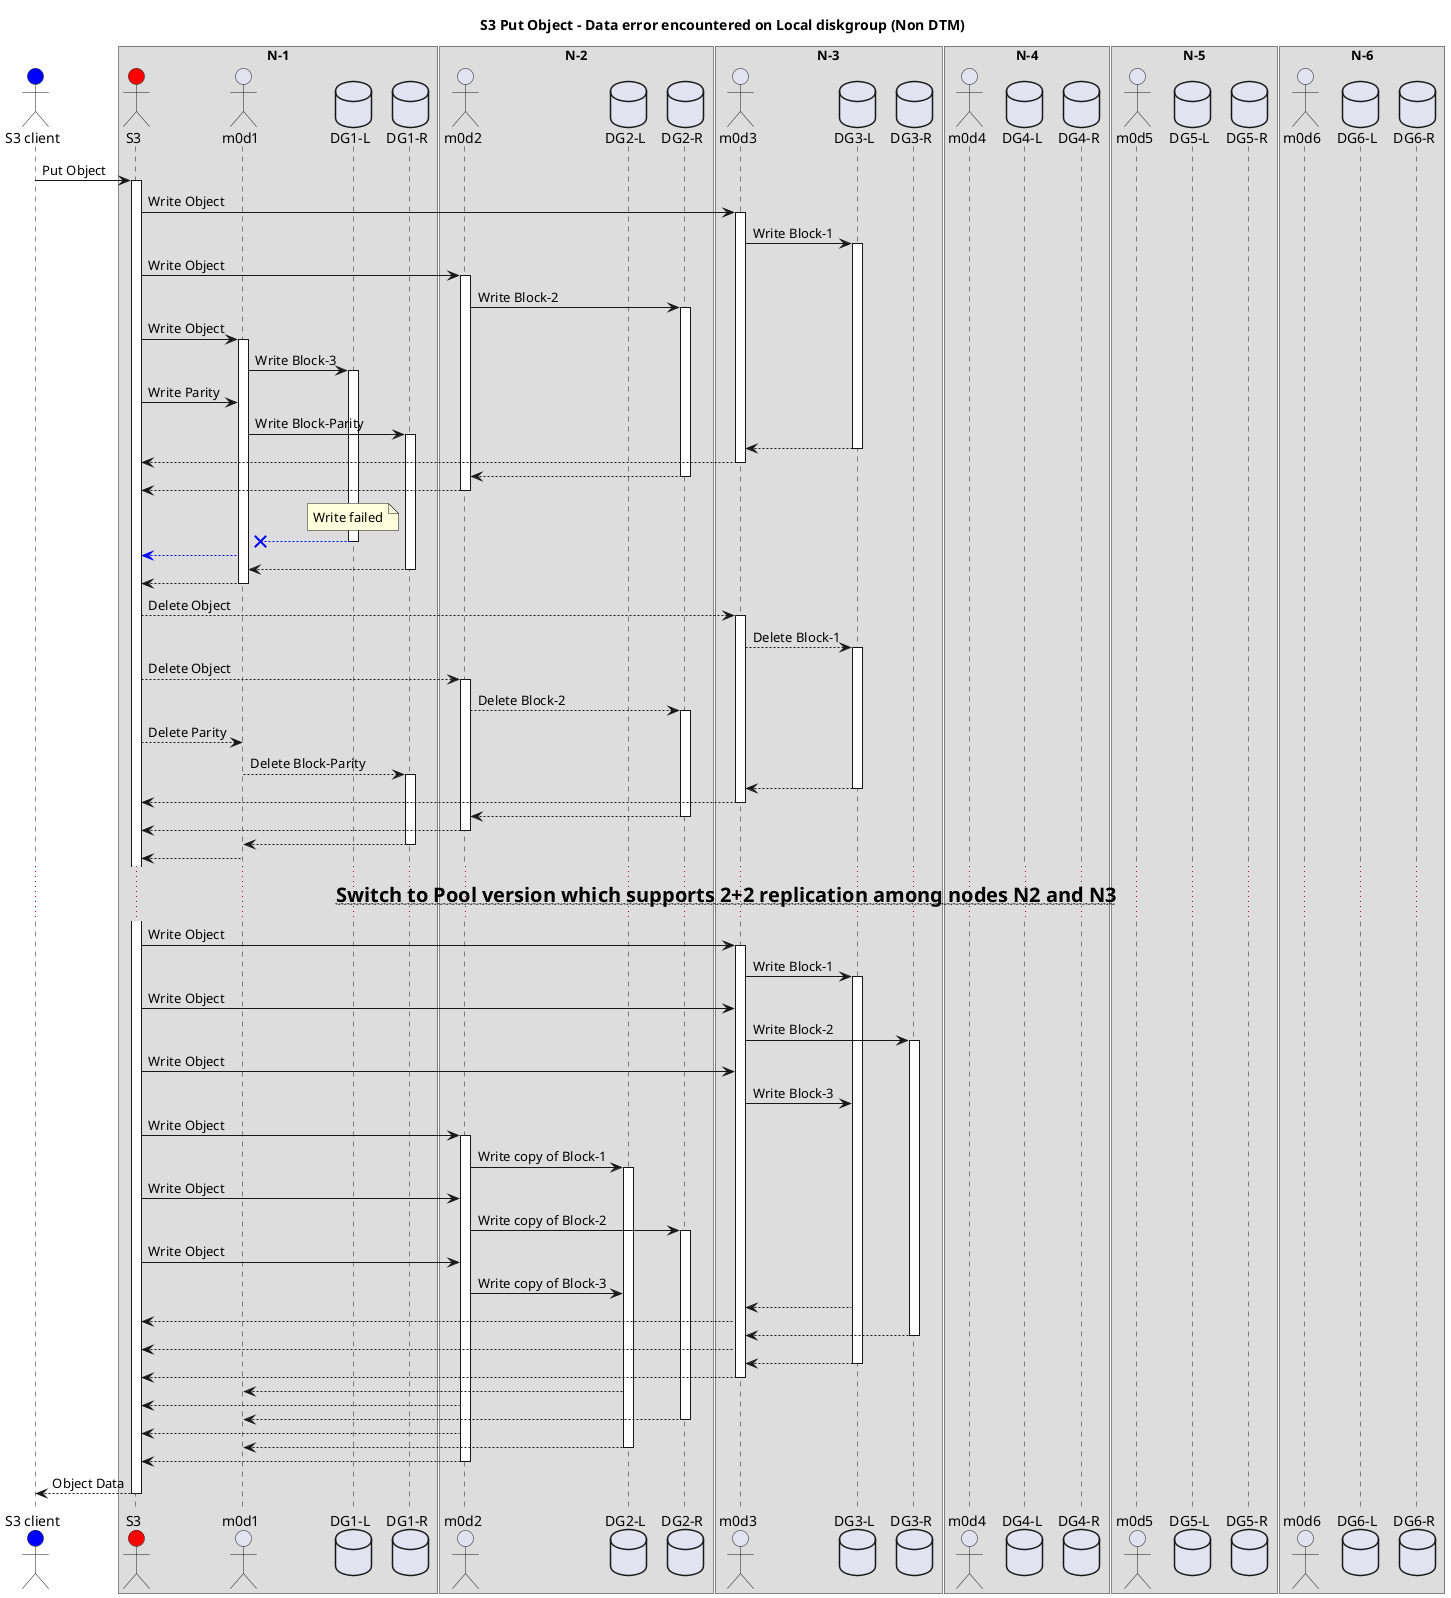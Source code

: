 @startuml
title <b>S3 Put Object - Data error encountered on Local diskgroup (Non DTM)</b>

actor "S3 client" as S3C #blue
box "N-1"
actor S3 #red
actor m0d1
database "DG1-L"
database "DG1-R"
endbox

box "N-2"
actor m0d2
database "DG2-L"
database "DG2-R"
endbox

box "N-3"
actor m0d3
database "DG3-L"
database "DG3-R"
endbox

box "N-4"
actor m0d4
database "DG4-L"
database "DG4-R"
endbox

box "N-5"
actor m0d5
database "DG5-L"
database "DG5-R"
endbox

box "N-6"
actor m0d6
database "DG6-L"
database "DG6-R"
endbox

S3C -> S3 ++: Put Object
S3->m0d3 ++ :Write Object
m0d3 -> "DG3-L" ++ :Write Block-1

S3->m0d2 ++ :Write Object
m0d2 -> "DG2-R" ++ :Write Block-2

S3->m0d1 ++ :Write Object
m0d1 -> "DG1-L" ++ :Write Block-3

S3->m0d1 :Write Parity
m0d1 -> "DG1-R" ++ :Write Block-Parity


"DG3-L" -->  m0d3 --
m0d3-->S3 --

"DG2-R" --> m0d2 --
m0d2-->S3 --

note over "DG1-L": Write failed

"DG1-L" -[#blue]->x  m0d1 --
m0d1-[#blue]->S3

"DG1-R" -->  m0d1 --
m0d1-->S3 --

S3-->m0d3 ++ :Delete Object
m0d3 --> "DG3-L" ++ :Delete Block-1

S3-->m0d2 ++ :Delete Object
m0d2 --> "DG2-R" ++ :Delete Block-2

S3-->m0d1 :Delete Parity
m0d1 --> "DG1-R" ++ :Delete Block-Parity

"DG3-L" -->  m0d3 --
m0d3-->S3 --

"DG2-R" -->  m0d2 --
m0d2-->S3 --

"DG1-R" -->  m0d1 --
m0d1-->S3 --

... <b><size:20>~~Switch to Pool version which supports 2+2 replication among nodes N2 and N3~~</b> ...


S3->m0d3 ++ :Write Object
m0d3 -> "DG3-L" ++ :Write Block-1

S3->m0d3 :Write Object
m0d3 -> "DG3-R" ++ :Write Block-2

S3->m0d3 :Write Object
m0d3 -> "DG3-L" :Write Block-3

S3->m0d2 ++ :Write Object
m0d2 -> "DG2-L" ++ :Write copy of Block-1

S3->m0d2 :Write Object
m0d2 -> "DG2-R" ++ :Write copy of Block-2

S3->m0d2 :Write Object
m0d2 -> "DG2-L" :Write copy of Block-3



"DG3-L" -->  m0d3
m0d3-->S3

"DG3-R" -->  m0d3 --
m0d3-->S3

"DG3-L" -->  m0d3 --
m0d3-->S3 --

"DG2-L" -->  m0d1
m0d2-->S3

"DG2-R" -->  m0d1 --
m0d2-->S3

"DG2-L" -->  m0d1 --
m0d2-->S3 --


S3C <-- S3 -- : Object Data
@enduml

